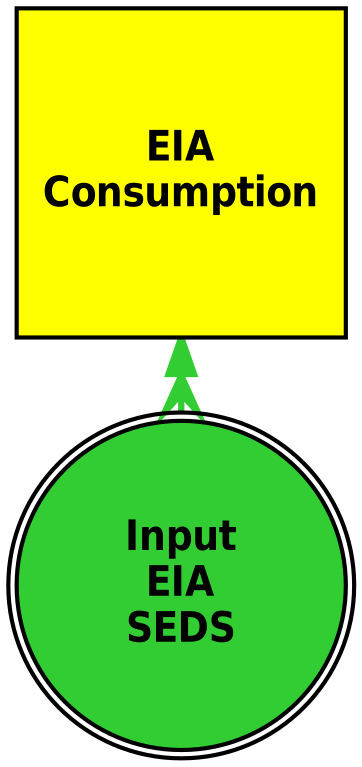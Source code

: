 digraph dependencies {
layers="one:two:three";
outputorder="edgesfirst";
nodesep=0.75;
EIA_Consumption [layer="two"] [style="filled"] [height="2.2"] [shape="box"] [fontsize="20"] [fillcolor="yellow"] [fontname="Helvetica-Narrow-Bold"] [fixedsize="true"] [label="EIA\nConsumption"] [width="2.2"] [penwidth="2"];
EIA_Consumption -> Input_EIA_SEDS [layer="one"] [arrowhead="crow"] [color="limegreen"] [arrowsize="1.75"] [dir="both"] [penwidth="3"];
Input_EIA_SEDS [layer="two"] [style="filled"] [height="2.2"] [shape="doublecircle"] [fontsize="20"] [fillcolor="limegreen"] [fontname="Helvetica-Narrow-Bold"] [fixedsize="true"] [label="Input\nEIA\nSEDS"] [width="2.2"] [penwidth="2"];
}